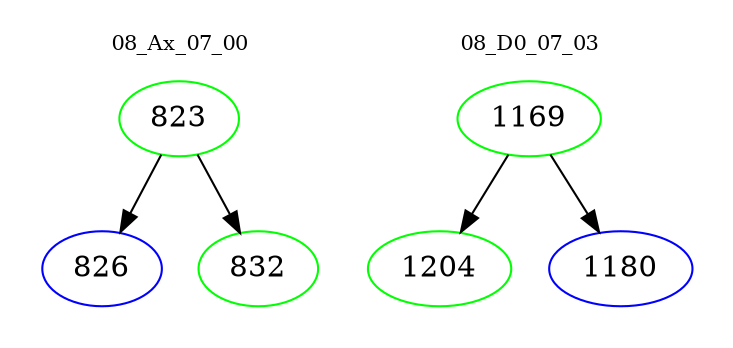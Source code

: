 digraph{
subgraph cluster_0 {
color = white
label = "08_Ax_07_00";
fontsize=10;
T0_823 [label="823", color="green"]
T0_823 -> T0_826 [color="black"]
T0_826 [label="826", color="blue"]
T0_823 -> T0_832 [color="black"]
T0_832 [label="832", color="green"]
}
subgraph cluster_1 {
color = white
label = "08_D0_07_03";
fontsize=10;
T1_1169 [label="1169", color="green"]
T1_1169 -> T1_1204 [color="black"]
T1_1204 [label="1204", color="green"]
T1_1169 -> T1_1180 [color="black"]
T1_1180 [label="1180", color="blue"]
}
}
